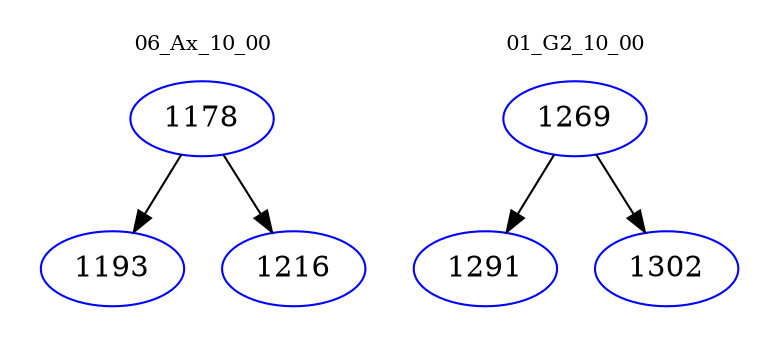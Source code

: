 digraph{
subgraph cluster_0 {
color = white
label = "06_Ax_10_00";
fontsize=10;
T0_1178 [label="1178", color="blue"]
T0_1178 -> T0_1193 [color="black"]
T0_1193 [label="1193", color="blue"]
T0_1178 -> T0_1216 [color="black"]
T0_1216 [label="1216", color="blue"]
}
subgraph cluster_1 {
color = white
label = "01_G2_10_00";
fontsize=10;
T1_1269 [label="1269", color="blue"]
T1_1269 -> T1_1291 [color="black"]
T1_1291 [label="1291", color="blue"]
T1_1269 -> T1_1302 [color="black"]
T1_1302 [label="1302", color="blue"]
}
}
